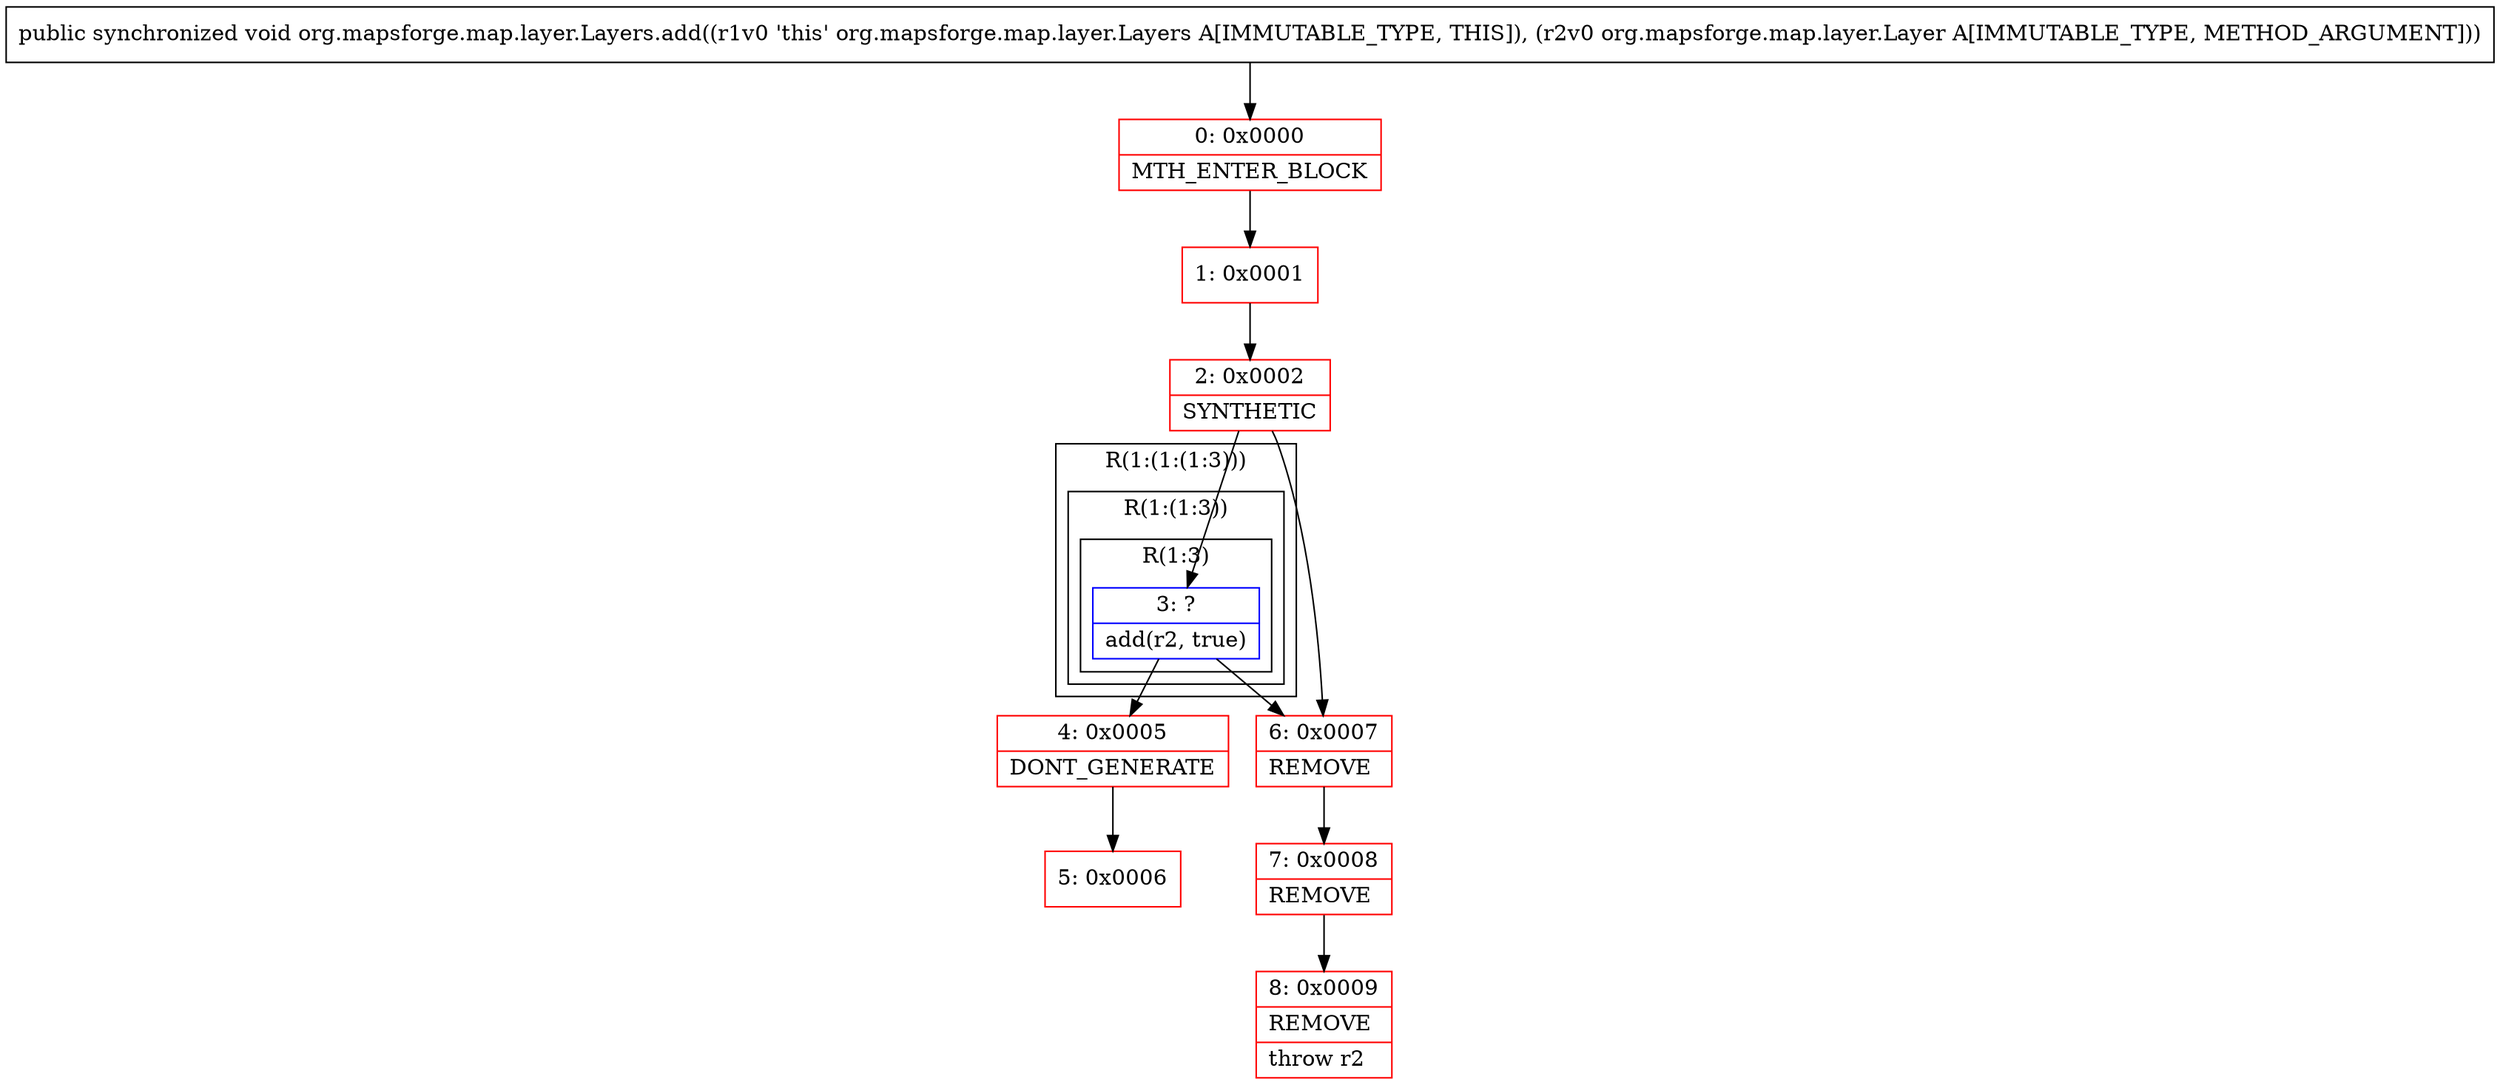 digraph "CFG fororg.mapsforge.map.layer.Layers.add(Lorg\/mapsforge\/map\/layer\/Layer;)V" {
subgraph cluster_Region_71190495 {
label = "R(1:(1:(1:3)))";
node [shape=record,color=blue];
subgraph cluster_Region_1553828093 {
label = "R(1:(1:3))";
node [shape=record,color=blue];
subgraph cluster_Region_1889340266 {
label = "R(1:3)";
node [shape=record,color=blue];
Node_3 [shape=record,label="{3\:\ ?|add(r2, true)\l}"];
}
}
}
Node_0 [shape=record,color=red,label="{0\:\ 0x0000|MTH_ENTER_BLOCK\l}"];
Node_1 [shape=record,color=red,label="{1\:\ 0x0001}"];
Node_2 [shape=record,color=red,label="{2\:\ 0x0002|SYNTHETIC\l}"];
Node_4 [shape=record,color=red,label="{4\:\ 0x0005|DONT_GENERATE\l}"];
Node_5 [shape=record,color=red,label="{5\:\ 0x0006}"];
Node_6 [shape=record,color=red,label="{6\:\ 0x0007|REMOVE\l}"];
Node_7 [shape=record,color=red,label="{7\:\ 0x0008|REMOVE\l}"];
Node_8 [shape=record,color=red,label="{8\:\ 0x0009|REMOVE\l|throw r2\l}"];
MethodNode[shape=record,label="{public synchronized void org.mapsforge.map.layer.Layers.add((r1v0 'this' org.mapsforge.map.layer.Layers A[IMMUTABLE_TYPE, THIS]), (r2v0 org.mapsforge.map.layer.Layer A[IMMUTABLE_TYPE, METHOD_ARGUMENT])) }"];
MethodNode -> Node_0;
Node_3 -> Node_4;
Node_3 -> Node_6;
Node_0 -> Node_1;
Node_1 -> Node_2;
Node_2 -> Node_3;
Node_2 -> Node_6;
Node_4 -> Node_5;
Node_6 -> Node_7;
Node_7 -> Node_8;
}

